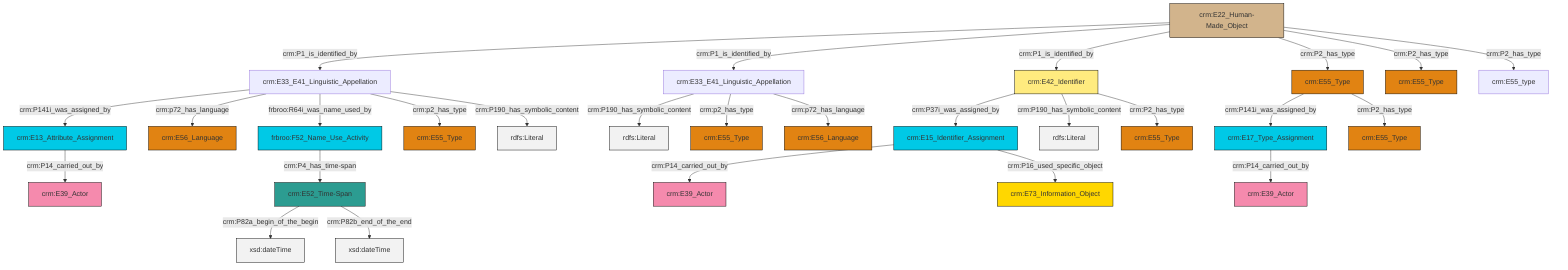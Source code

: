 graph TD
classDef Literal fill:#f2f2f2,stroke:#000000;
classDef CRM_Entity fill:#FFFFFF,stroke:#000000;
classDef Temporal_Entity fill:#00C9E6, stroke:#000000;
classDef Type fill:#E18312, stroke:#000000;
classDef Time-Span fill:#2C9C91, stroke:#000000;
classDef Appellation fill:#FFEB7F, stroke:#000000;
classDef Place fill:#008836, stroke:#000000;
classDef Persistent_Item fill:#B266B2, stroke:#000000;
classDef Conceptual_Object fill:#FFD700, stroke:#000000;
classDef Physical_Thing fill:#D2B48C, stroke:#000000;
classDef Actor fill:#f58aad, stroke:#000000;
classDef PC_Classes fill:#4ce600, stroke:#000000;
classDef Multi fill:#cccccc,stroke:#000000;

2["crm:E33_E41_Linguistic_Appellation"]:::Default -->|crm:P141i_was_assigned_by| 3["crm:E13_Attribute_Assignment"]:::Temporal_Entity
6["crm:E22_Human-Made_Object"]:::Physical_Thing -->|crm:P1_is_identified_by| 2["crm:E33_E41_Linguistic_Appellation"]:::Default
7["crm:E17_Type_Assignment"]:::Temporal_Entity -->|crm:P14_carried_out_by| 8["crm:E39_Actor"]:::Actor
0["crm:E33_E41_Linguistic_Appellation"]:::Default -->|crm:P190_has_symbolic_content| 11[rdfs:Literal]:::Literal
3["crm:E13_Attribute_Assignment"]:::Temporal_Entity -->|crm:P14_carried_out_by| 9["crm:E39_Actor"]:::Actor
6["crm:E22_Human-Made_Object"]:::Physical_Thing -->|crm:P1_is_identified_by| 0["crm:E33_E41_Linguistic_Appellation"]:::Default
20["crm:E42_Identifier"]:::Appellation -->|crm:P37i_was_assigned_by| 21["crm:E15_Identifier_Assignment"]:::Temporal_Entity
24["crm:E52_Time-Span"]:::Time-Span -->|crm:P82a_begin_of_the_begin| 25[xsd:dateTime]:::Literal
26["crm:E55_Type"]:::Type -->|crm:P141i_was_assigned_by| 7["crm:E17_Type_Assignment"]:::Temporal_Entity
2["crm:E33_E41_Linguistic_Appellation"]:::Default -->|crm:p72_has_language| 13["crm:E56_Language"]:::Type
24["crm:E52_Time-Span"]:::Time-Span -->|crm:P82b_end_of_the_end| 29[xsd:dateTime]:::Literal
0["crm:E33_E41_Linguistic_Appellation"]:::Default -->|crm:p2_has_type| 16["crm:E55_Type"]:::Type
32["frbroo:F52_Name_Use_Activity"]:::Temporal_Entity -->|crm:P4_has_time-span| 24["crm:E52_Time-Span"]:::Time-Span
0["crm:E33_E41_Linguistic_Appellation"]:::Default -->|crm:p72_has_language| 27["crm:E56_Language"]:::Type
6["crm:E22_Human-Made_Object"]:::Physical_Thing -->|crm:P1_is_identified_by| 20["crm:E42_Identifier"]:::Appellation
6["crm:E22_Human-Made_Object"]:::Physical_Thing -->|crm:P2_has_type| 26["crm:E55_Type"]:::Type
2["crm:E33_E41_Linguistic_Appellation"]:::Default -->|frbroo:R64i_was_name_used_by| 32["frbroo:F52_Name_Use_Activity"]:::Temporal_Entity
2["crm:E33_E41_Linguistic_Appellation"]:::Default -->|crm:p2_has_type| 4["crm:E55_Type"]:::Type
2["crm:E33_E41_Linguistic_Appellation"]:::Default -->|crm:P190_has_symbolic_content| 38[rdfs:Literal]:::Literal
26["crm:E55_Type"]:::Type -->|crm:P2_has_type| 30["crm:E55_Type"]:::Type
21["crm:E15_Identifier_Assignment"]:::Temporal_Entity -->|crm:P14_carried_out_by| 41["crm:E39_Actor"]:::Actor
20["crm:E42_Identifier"]:::Appellation -->|crm:P190_has_symbolic_content| 43[rdfs:Literal]:::Literal
20["crm:E42_Identifier"]:::Appellation -->|crm:P2_has_type| 35["crm:E55_Type"]:::Type
6["crm:E22_Human-Made_Object"]:::Physical_Thing -->|crm:P2_has_type| 47["crm:E55_Type"]:::Type
6["crm:E22_Human-Made_Object"]:::Physical_Thing -->|crm:P2_has_type| 18["crm:E55_type"]:::Default
21["crm:E15_Identifier_Assignment"]:::Temporal_Entity -->|crm:P16_used_specific_object| 22["crm:E73_Information_Object"]:::Conceptual_Object
